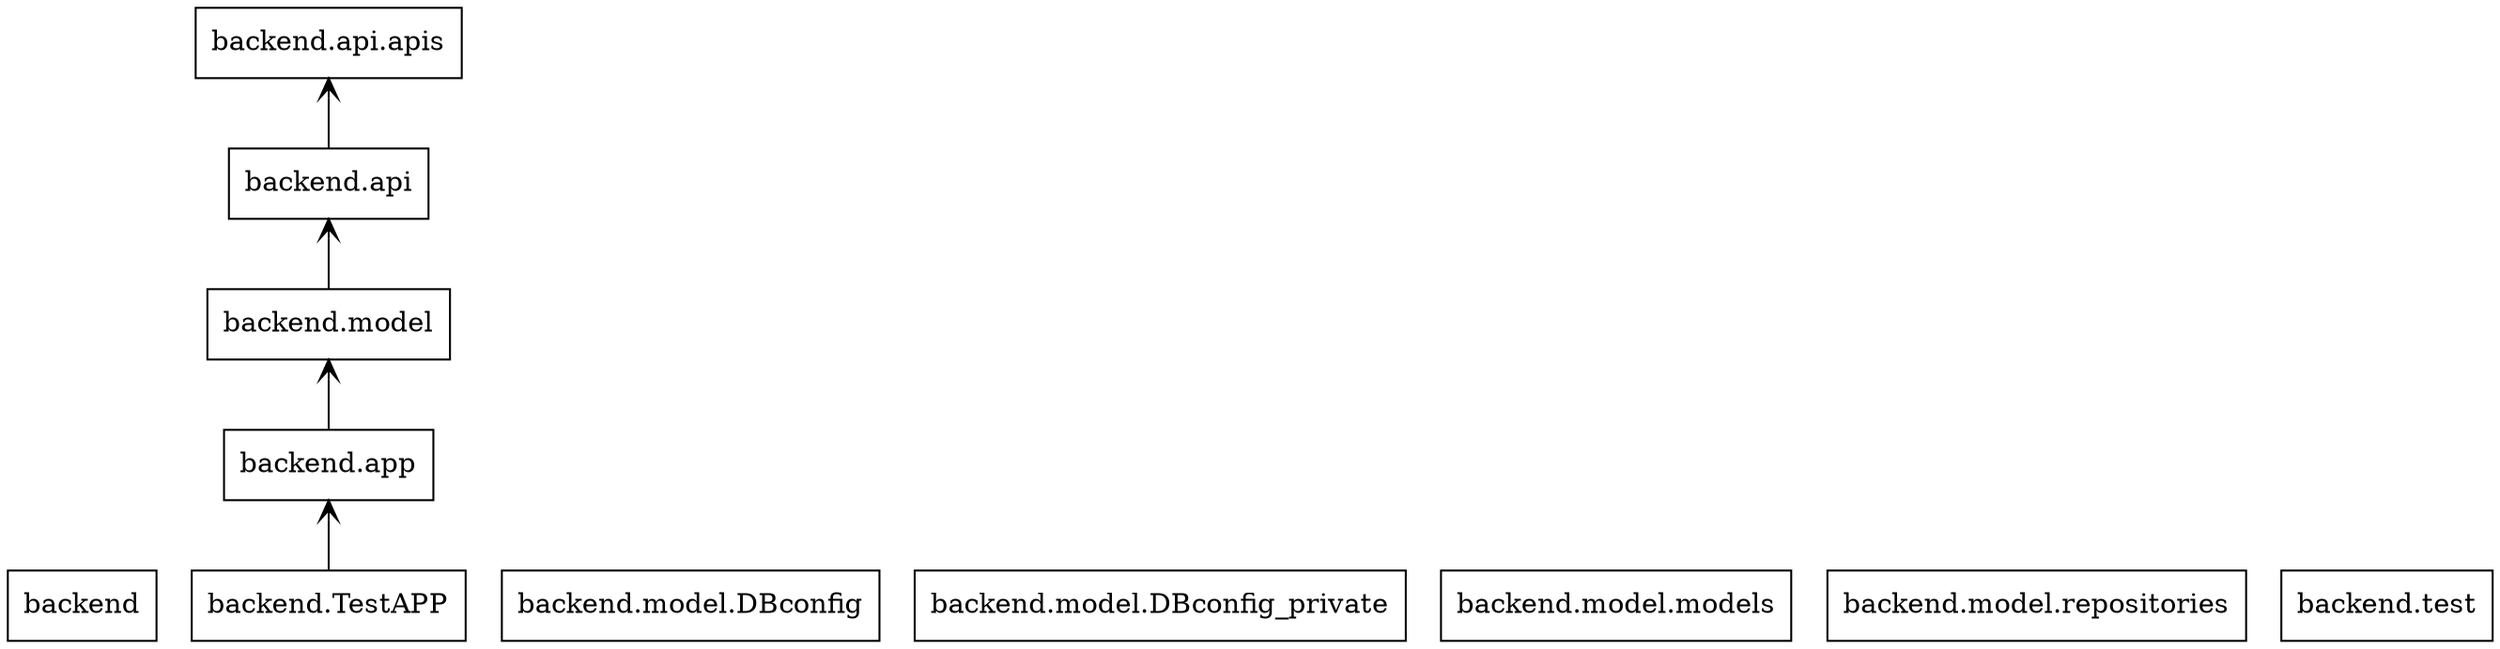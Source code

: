digraph "packages_backend" {
rankdir=BT
charset="utf-8"
"backend" [color="black", label=<backend>, shape="box", style="solid"];
"backend.TestAPP" [color="black", label=<backend.TestAPP>, shape="box", style="solid"];
"backend.api" [color="black", label=<backend.api>, shape="box", style="solid"];
"backend.api.apis" [color="black", label=<backend.api.apis>, shape="box", style="solid"];
"backend.app" [color="black", label=<backend.app>, shape="box", style="solid"];
"backend.model" [color="black", label=<backend.model>, shape="box", style="solid"];
"backend.model.DBconfig" [color="black", label=<backend.model.DBconfig>, shape="box", style="solid"];
"backend.model.DBconfig_private" [color="black", label=<backend.model.DBconfig_private>, shape="box", style="solid"];
"backend.model.models" [color="black", label=<backend.model.models>, shape="box", style="solid"];
"backend.model.repositories" [color="black", label=<backend.model.repositories>, shape="box", style="solid"];
"backend.test" [color="black", label=<backend.test>, shape="box", style="solid"];
"backend.TestAPP" -> "backend.app" [arrowhead="open", arrowtail="none"];
"backend.api" -> "backend.api.apis" [arrowhead="open", arrowtail="none"];
"backend.app" -> "backend.model" [arrowhead="open", arrowtail="none"];
"backend.model" -> "backend.api" [arrowhead="open", arrowtail="none"];
}
